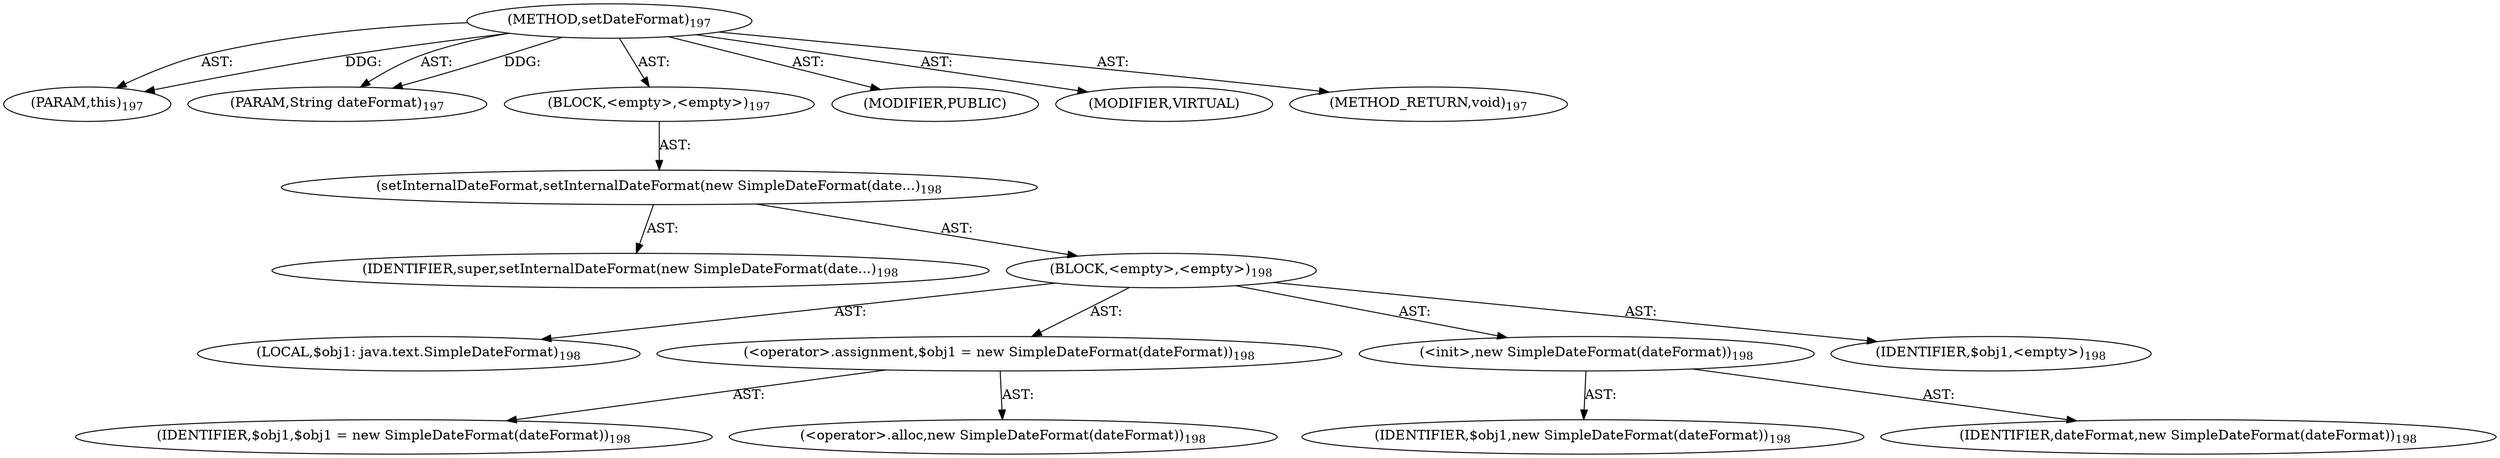 digraph "setDateFormat" {  
"111669149705" [label = <(METHOD,setDateFormat)<SUB>197</SUB>> ]
"115964117010" [label = <(PARAM,this)<SUB>197</SUB>> ]
"115964117011" [label = <(PARAM,String dateFormat)<SUB>197</SUB>> ]
"25769803788" [label = <(BLOCK,&lt;empty&gt;,&lt;empty&gt;)<SUB>197</SUB>> ]
"30064771120" [label = <(setInternalDateFormat,setInternalDateFormat(new SimpleDateFormat(date...)<SUB>198</SUB>> ]
"68719476784" [label = <(IDENTIFIER,super,setInternalDateFormat(new SimpleDateFormat(date...)<SUB>198</SUB>> ]
"25769803789" [label = <(BLOCK,&lt;empty&gt;,&lt;empty&gt;)<SUB>198</SUB>> ]
"94489280515" [label = <(LOCAL,$obj1: java.text.SimpleDateFormat)<SUB>198</SUB>> ]
"30064771121" [label = <(&lt;operator&gt;.assignment,$obj1 = new SimpleDateFormat(dateFormat))<SUB>198</SUB>> ]
"68719476785" [label = <(IDENTIFIER,$obj1,$obj1 = new SimpleDateFormat(dateFormat))<SUB>198</SUB>> ]
"30064771122" [label = <(&lt;operator&gt;.alloc,new SimpleDateFormat(dateFormat))<SUB>198</SUB>> ]
"30064771123" [label = <(&lt;init&gt;,new SimpleDateFormat(dateFormat))<SUB>198</SUB>> ]
"68719476786" [label = <(IDENTIFIER,$obj1,new SimpleDateFormat(dateFormat))<SUB>198</SUB>> ]
"68719476787" [label = <(IDENTIFIER,dateFormat,new SimpleDateFormat(dateFormat))<SUB>198</SUB>> ]
"68719476788" [label = <(IDENTIFIER,$obj1,&lt;empty&gt;)<SUB>198</SUB>> ]
"133143986193" [label = <(MODIFIER,PUBLIC)> ]
"133143986194" [label = <(MODIFIER,VIRTUAL)> ]
"128849018889" [label = <(METHOD_RETURN,void)<SUB>197</SUB>> ]
  "111669149705" -> "115964117010"  [ label = "AST: "] 
  "111669149705" -> "115964117011"  [ label = "AST: "] 
  "111669149705" -> "25769803788"  [ label = "AST: "] 
  "111669149705" -> "133143986193"  [ label = "AST: "] 
  "111669149705" -> "133143986194"  [ label = "AST: "] 
  "111669149705" -> "128849018889"  [ label = "AST: "] 
  "25769803788" -> "30064771120"  [ label = "AST: "] 
  "30064771120" -> "68719476784"  [ label = "AST: "] 
  "30064771120" -> "25769803789"  [ label = "AST: "] 
  "25769803789" -> "94489280515"  [ label = "AST: "] 
  "25769803789" -> "30064771121"  [ label = "AST: "] 
  "25769803789" -> "30064771123"  [ label = "AST: "] 
  "25769803789" -> "68719476788"  [ label = "AST: "] 
  "30064771121" -> "68719476785"  [ label = "AST: "] 
  "30064771121" -> "30064771122"  [ label = "AST: "] 
  "30064771123" -> "68719476786"  [ label = "AST: "] 
  "30064771123" -> "68719476787"  [ label = "AST: "] 
  "111669149705" -> "115964117010"  [ label = "DDG: "] 
  "111669149705" -> "115964117011"  [ label = "DDG: "] 
}
